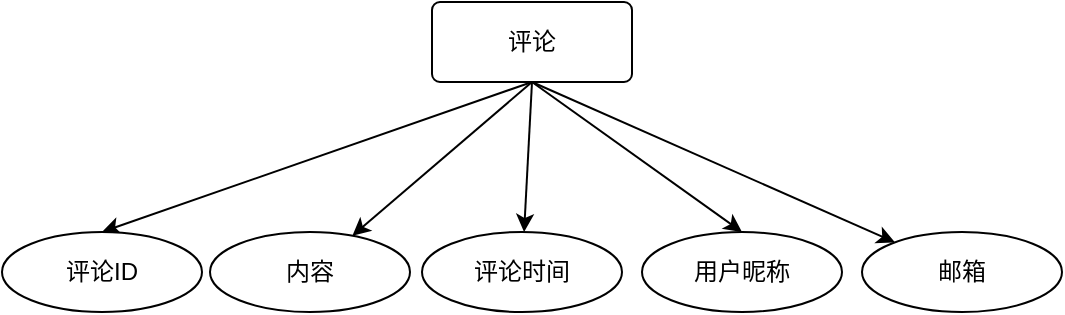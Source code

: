 <mxfile version="24.3.1" type="github">
  <diagram name="第 1 页" id="2sDwQPWfVgfRdvYH4Abs">
    <mxGraphModel dx="1221" dy="636" grid="1" gridSize="10" guides="1" tooltips="1" connect="1" arrows="1" fold="1" page="1" pageScale="1" pageWidth="827" pageHeight="1169" math="0" shadow="0">
      <root>
        <mxCell id="0" />
        <mxCell id="1" parent="0" />
        <mxCell id="iYfhENHHY9f339lWXAG6-1" style="rounded=0;orthogonalLoop=1;jettySize=auto;html=1;exitX=0.5;exitY=1;exitDx=0;exitDy=0;entryX=0.5;entryY=0;entryDx=0;entryDy=0;" edge="1" parent="1" source="iYfhENHHY9f339lWXAG6-6" target="iYfhENHHY9f339lWXAG6-7">
          <mxGeometry relative="1" as="geometry" />
        </mxCell>
        <mxCell id="iYfhENHHY9f339lWXAG6-2" style="rounded=0;orthogonalLoop=1;jettySize=auto;html=1;exitX=0.5;exitY=1;exitDx=0;exitDy=0;" edge="1" parent="1" source="iYfhENHHY9f339lWXAG6-6" target="iYfhENHHY9f339lWXAG6-8">
          <mxGeometry relative="1" as="geometry" />
        </mxCell>
        <mxCell id="iYfhENHHY9f339lWXAG6-3" style="rounded=0;orthogonalLoop=1;jettySize=auto;html=1;exitX=0.5;exitY=1;exitDx=0;exitDy=0;" edge="1" parent="1" source="iYfhENHHY9f339lWXAG6-6" target="iYfhENHHY9f339lWXAG6-9">
          <mxGeometry relative="1" as="geometry" />
        </mxCell>
        <mxCell id="iYfhENHHY9f339lWXAG6-4" style="rounded=0;orthogonalLoop=1;jettySize=auto;html=1;exitX=0.5;exitY=1;exitDx=0;exitDy=0;entryX=0.5;entryY=0;entryDx=0;entryDy=0;" edge="1" parent="1" source="iYfhENHHY9f339lWXAG6-6" target="iYfhENHHY9f339lWXAG6-10">
          <mxGeometry relative="1" as="geometry" />
        </mxCell>
        <mxCell id="iYfhENHHY9f339lWXAG6-5" style="rounded=0;orthogonalLoop=1;jettySize=auto;html=1;exitX=0.5;exitY=1;exitDx=0;exitDy=0;" edge="1" parent="1" source="iYfhENHHY9f339lWXAG6-6" target="iYfhENHHY9f339lWXAG6-11">
          <mxGeometry relative="1" as="geometry" />
        </mxCell>
        <mxCell id="iYfhENHHY9f339lWXAG6-6" value="评论" style="rounded=1;arcSize=10;whiteSpace=wrap;html=1;align=center;" vertex="1" parent="1">
          <mxGeometry x="364" y="450" width="100" height="40" as="geometry" />
        </mxCell>
        <mxCell id="iYfhENHHY9f339lWXAG6-7" value="评论ID" style="ellipse;whiteSpace=wrap;html=1;align=center;" vertex="1" parent="1">
          <mxGeometry x="149" y="565" width="100" height="40" as="geometry" />
        </mxCell>
        <mxCell id="iYfhENHHY9f339lWXAG6-8" value="内容" style="ellipse;whiteSpace=wrap;html=1;align=center;" vertex="1" parent="1">
          <mxGeometry x="253" y="565" width="100" height="40" as="geometry" />
        </mxCell>
        <mxCell id="iYfhENHHY9f339lWXAG6-9" value="评论时间" style="ellipse;whiteSpace=wrap;html=1;align=center;" vertex="1" parent="1">
          <mxGeometry x="359" y="565" width="100" height="40" as="geometry" />
        </mxCell>
        <mxCell id="iYfhENHHY9f339lWXAG6-10" value="用户昵称" style="ellipse;whiteSpace=wrap;html=1;align=center;" vertex="1" parent="1">
          <mxGeometry x="469" y="565" width="100" height="40" as="geometry" />
        </mxCell>
        <mxCell id="iYfhENHHY9f339lWXAG6-11" value="邮箱" style="ellipse;whiteSpace=wrap;html=1;align=center;" vertex="1" parent="1">
          <mxGeometry x="579" y="565" width="100" height="40" as="geometry" />
        </mxCell>
      </root>
    </mxGraphModel>
  </diagram>
</mxfile>
